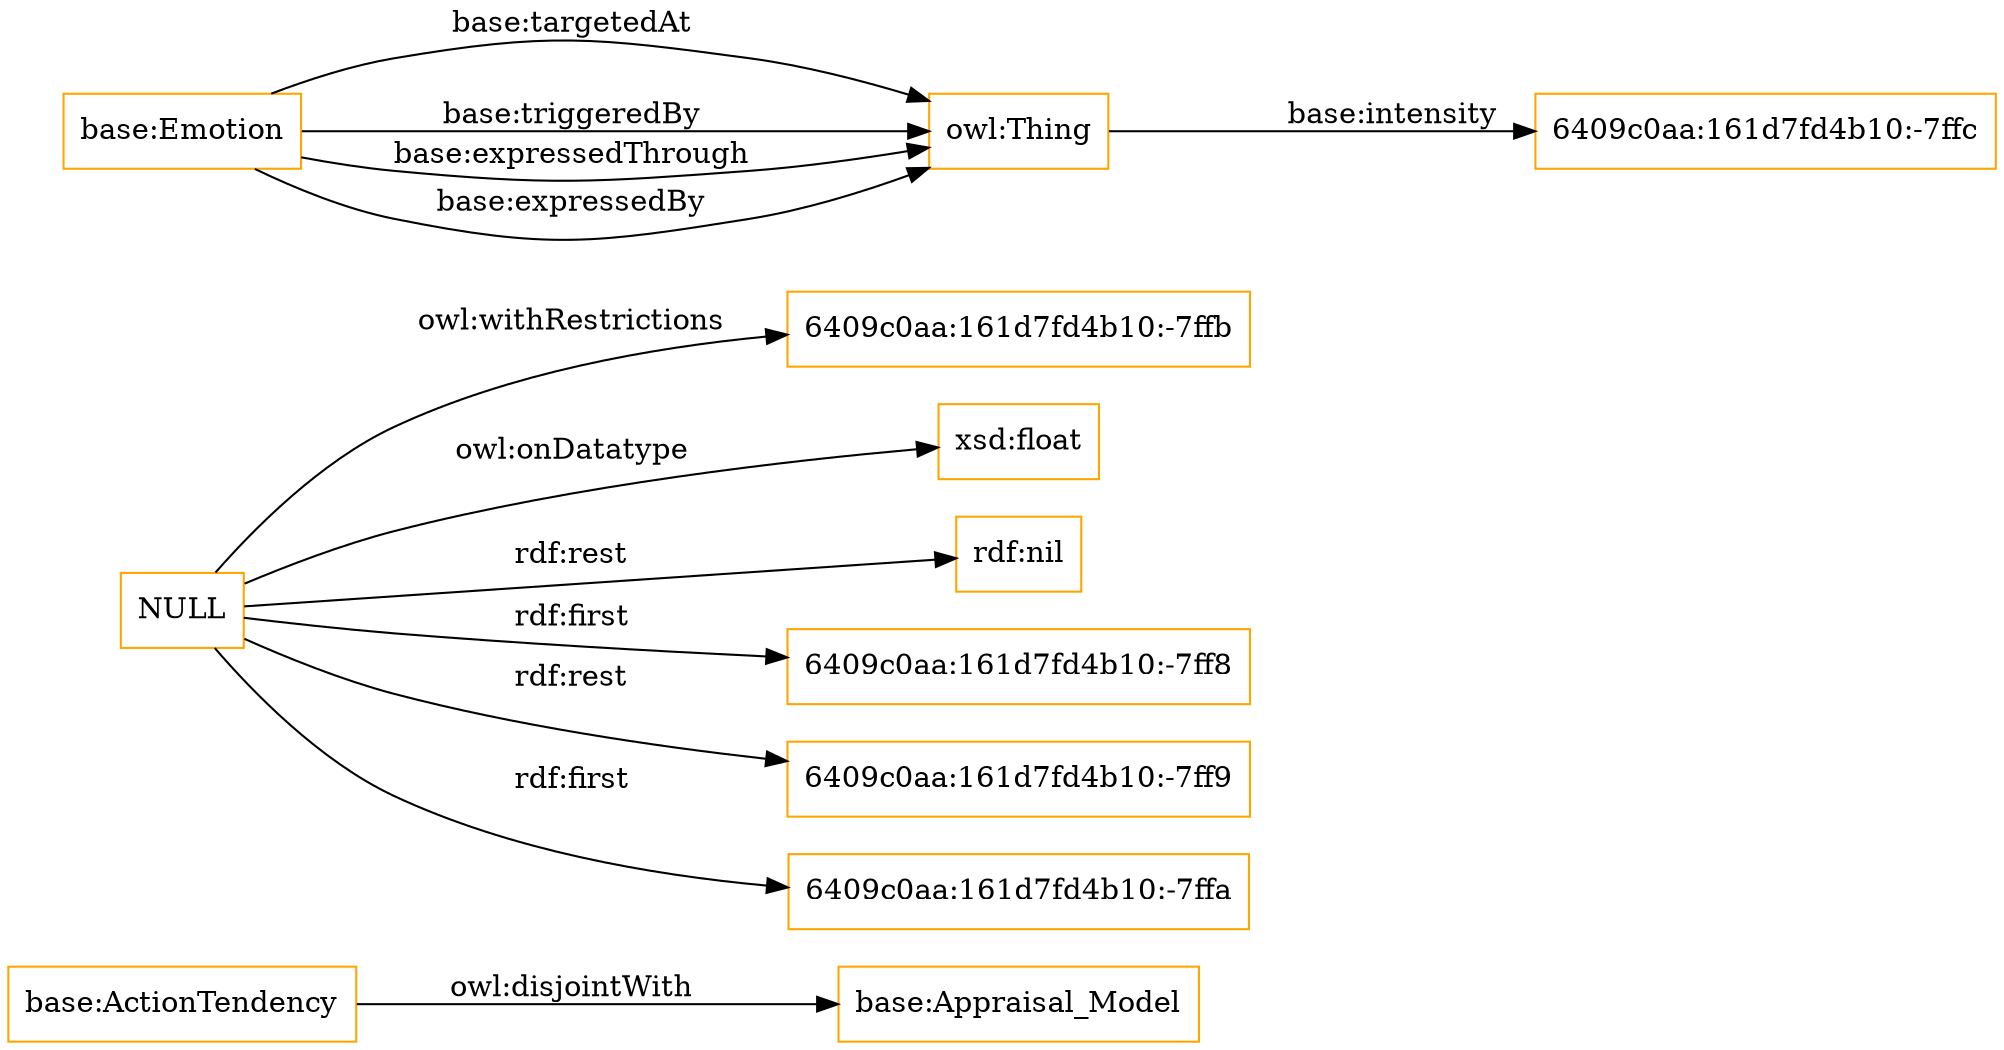 digraph ar2dtool_diagram { 
rankdir=LR;
size="1501"
node [shape = rectangle, color="orange"]; "base:ActionTendency" "base:Appraisal_Model" ; /*classes style*/
	"base:ActionTendency" -> "base:Appraisal_Model" [ label = "owl:disjointWith" ];
	"NULL" -> "6409c0aa:161d7fd4b10:-7ffb" [ label = "owl:withRestrictions" ];
	"NULL" -> "xsd:float" [ label = "owl:onDatatype" ];
	"NULL" -> "rdf:nil" [ label = "rdf:rest" ];
	"NULL" -> "6409c0aa:161d7fd4b10:-7ff8" [ label = "rdf:first" ];
	"NULL" -> "6409c0aa:161d7fd4b10:-7ff9" [ label = "rdf:rest" ];
	"NULL" -> "6409c0aa:161d7fd4b10:-7ffa" [ label = "rdf:first" ];
	"base:Emotion" -> "owl:Thing" [ label = "base:targetedAt" ];
	"owl:Thing" -> "6409c0aa:161d7fd4b10:-7ffc" [ label = "base:intensity" ];
	"base:Emotion" -> "owl:Thing" [ label = "base:triggeredBy" ];
	"base:Emotion" -> "owl:Thing" [ label = "base:expressedThrough" ];
	"base:Emotion" -> "owl:Thing" [ label = "base:expressedBy" ];

}
